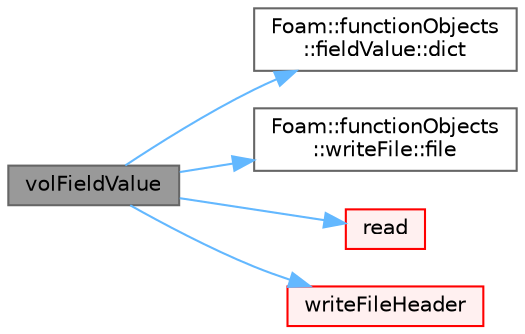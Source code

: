 digraph "volFieldValue"
{
 // LATEX_PDF_SIZE
  bgcolor="transparent";
  edge [fontname=Helvetica,fontsize=10,labelfontname=Helvetica,labelfontsize=10];
  node [fontname=Helvetica,fontsize=10,shape=box,height=0.2,width=0.4];
  rankdir="LR";
  Node1 [id="Node000001",label="volFieldValue",height=0.2,width=0.4,color="gray40", fillcolor="grey60", style="filled", fontcolor="black",tooltip=" "];
  Node1 -> Node2 [id="edge1_Node000001_Node000002",color="steelblue1",style="solid",tooltip=" "];
  Node2 [id="Node000002",label="Foam::functionObjects\l::fieldValue::dict",height=0.2,width=0.4,color="grey40", fillcolor="white", style="filled",URL="$classFoam_1_1functionObjects_1_1fieldValue.html#a9f27816cb31cc03750eb7430a0cf7584",tooltip=" "];
  Node1 -> Node3 [id="edge2_Node000001_Node000003",color="steelblue1",style="solid",tooltip=" "];
  Node3 [id="Node000003",label="Foam::functionObjects\l::writeFile::file",height=0.2,width=0.4,color="grey40", fillcolor="white", style="filled",URL="$classFoam_1_1functionObjects_1_1writeFile.html#aa14822a6edd4ec6d642d61132850f2b4",tooltip=" "];
  Node1 -> Node4 [id="edge3_Node000001_Node000004",color="steelblue1",style="solid",tooltip=" "];
  Node4 [id="Node000004",label="read",height=0.2,width=0.4,color="red", fillcolor="#FFF0F0", style="filled",URL="$classFoam_1_1functionObjects_1_1fieldValues_1_1volFieldValue.html#a6ce0c64db98eb6144d363dbfc86104eb",tooltip=" "];
  Node1 -> Node22 [id="edge4_Node000001_Node000022",color="steelblue1",style="solid",tooltip=" "];
  Node22 [id="Node000022",label="writeFileHeader",height=0.2,width=0.4,color="red", fillcolor="#FFF0F0", style="filled",URL="$classFoam_1_1functionObjects_1_1fieldValues_1_1volFieldValue.html#aa1e7882ccae3effc2bbdfaf436d64432",tooltip=" "];
}
